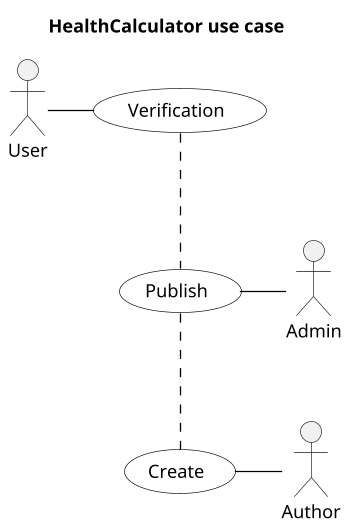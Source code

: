 @startuml
'https://plantuml.com/use-case-diagram
title   HealthCalculator use case

skinparam usecase {
BackgroundColor white
BorderColor black
BackgroundColor<< Main >> white
BorderColor black
BorderColor<< Main >> black
ArrowColor black
ActorBorderColor black
ActorFontName Courier
ActorBackgroundColor<< Human >> white
}
scale 1.3
skinparam DefaultTextAlignment left
skinparam shadowing false
skinparam packageStyle frame
hide circle

':Administrator: as Admin

User - (Verification)
(Publish) - Admin
(Verification) .. (Publish)
(Publish) .. (Create)
(Create) - Author


@enduml
